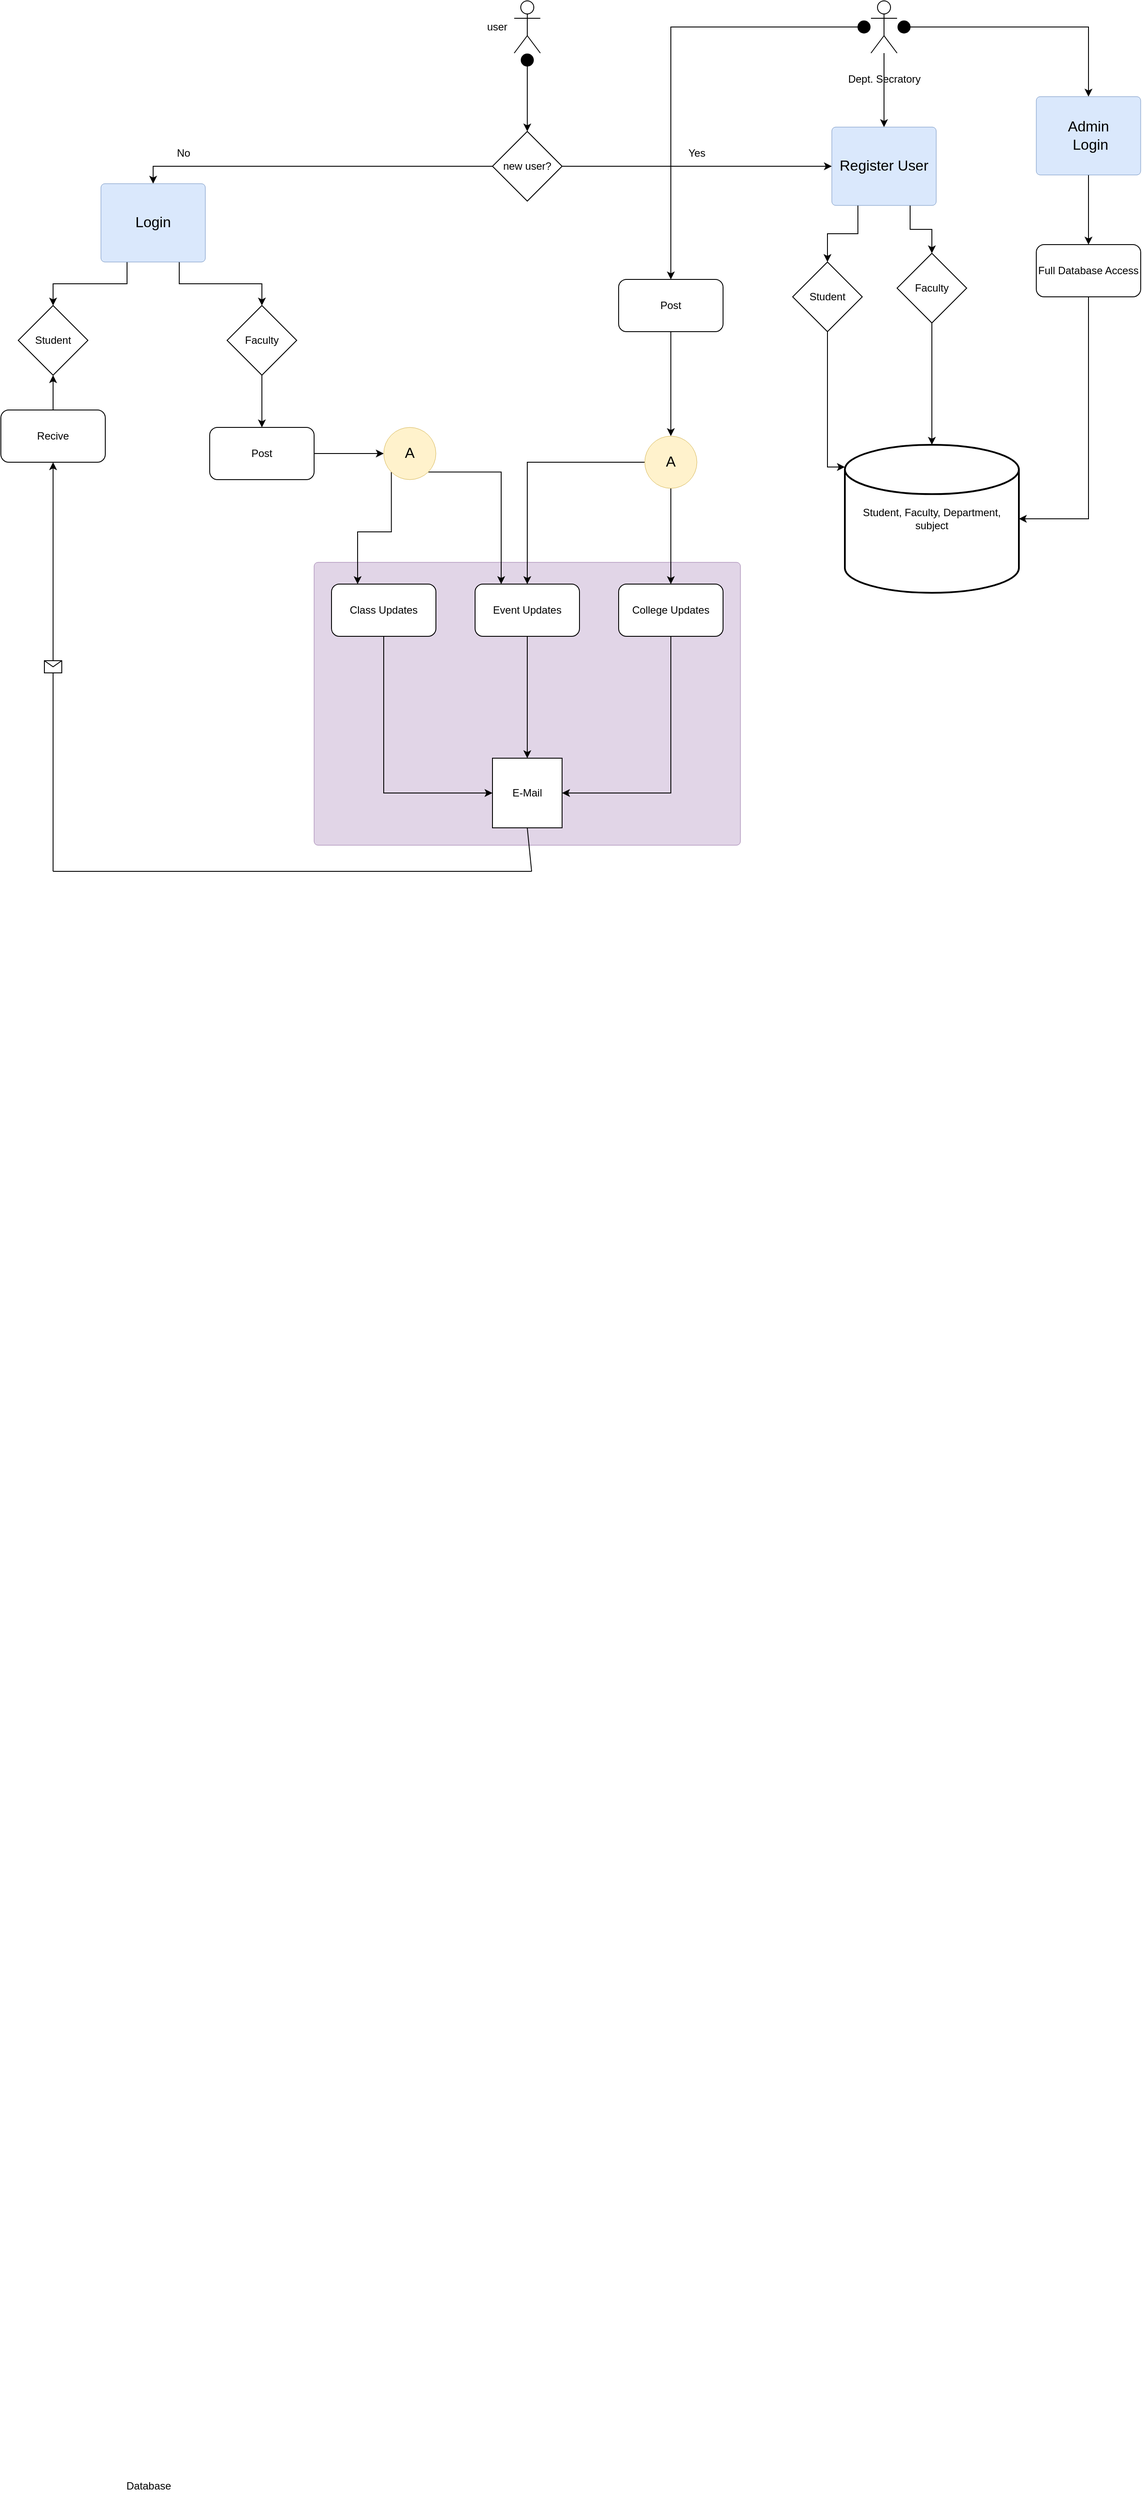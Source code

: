 <mxfile version="24.7.5">
  <diagram name="Page-1" id="j89aKlz93b5TGSYL8AUA">
    <mxGraphModel dx="1434" dy="2959" grid="1" gridSize="10" guides="1" tooltips="1" connect="1" arrows="1" fold="1" page="1" pageScale="1" pageWidth="850" pageHeight="1100" math="0" shadow="0">
      <root>
        <mxCell id="0" />
        <mxCell id="1" parent="0" />
        <mxCell id="ADhmlWPzkc6fnc0obbjc-43" value="" style="html=1;overflow=block;blockSpacing=1;whiteSpace=wrap;fontSize=13;spacing=9;strokeColor=#9673a6;rounded=1;absoluteArcSize=1;arcSize=9;fillColor=#e1d5e7;strokeWidth=NaN;lucidId=ZE8gJfJp3wk3;" parent="1" vertex="1">
          <mxGeometry x="870" y="-1505" width="490" height="325" as="geometry" />
        </mxCell>
        <mxCell id="AvRCRV11TRQ9OQ-fSeNe-3" style="edgeStyle=orthogonalEdgeStyle;rounded=0;orthogonalLoop=1;jettySize=auto;html=1;entryX=0.5;entryY=0;entryDx=0;entryDy=0;startArrow=circle;startFill=1;" parent="1" source="AvRCRV11TRQ9OQ-fSeNe-1" target="AvRCRV11TRQ9OQ-fSeNe-2" edge="1">
          <mxGeometry relative="1" as="geometry" />
        </mxCell>
        <mxCell id="AvRCRV11TRQ9OQ-fSeNe-1" value="" style="shape=umlActor;verticalLabelPosition=bottom;verticalAlign=top;html=1;outlineConnect=0;" parent="1" vertex="1">
          <mxGeometry x="1100" y="-2150" width="30" height="60" as="geometry" />
        </mxCell>
        <mxCell id="ADhmlWPzkc6fnc0obbjc-15" style="edgeStyle=orthogonalEdgeStyle;rounded=0;orthogonalLoop=1;jettySize=auto;html=1;exitX=0;exitY=0.5;exitDx=0;exitDy=0;entryX=0.5;entryY=0;entryDx=0;entryDy=0;startArrow=none;startFill=0;" parent="1" source="AvRCRV11TRQ9OQ-fSeNe-2" target="ADhmlWPzkc6fnc0obbjc-14" edge="1">
          <mxGeometry relative="1" as="geometry" />
        </mxCell>
        <mxCell id="ADhmlWPzkc6fnc0obbjc-40" style="edgeStyle=orthogonalEdgeStyle;rounded=0;orthogonalLoop=1;jettySize=auto;html=1;exitX=1;exitY=0.5;exitDx=0;exitDy=0;entryX=0;entryY=0.5;entryDx=0;entryDy=0;startArrow=none;startFill=0;" parent="1" source="AvRCRV11TRQ9OQ-fSeNe-2" target="ADhmlWPzkc6fnc0obbjc-3" edge="1">
          <mxGeometry relative="1" as="geometry" />
        </mxCell>
        <mxCell id="AvRCRV11TRQ9OQ-fSeNe-2" value="new user?" style="rhombus;whiteSpace=wrap;html=1;" parent="1" vertex="1">
          <mxGeometry x="1075" y="-2000" width="80" height="80" as="geometry" />
        </mxCell>
        <mxCell id="AvRCRV11TRQ9OQ-fSeNe-4" value="&lt;div&gt;user&lt;/div&gt;" style="text;html=1;align=center;verticalAlign=middle;resizable=0;points=[];autosize=1;strokeColor=none;fillColor=none;" parent="1" vertex="1">
          <mxGeometry x="1055" y="-2135" width="50" height="30" as="geometry" />
        </mxCell>
        <mxCell id="ADhmlWPzkc6fnc0obbjc-1" value="&lt;div&gt;Student, Faculty, Department,&lt;/div&gt;&lt;div&gt;subject&lt;br&gt;&lt;/div&gt;" style="strokeWidth=2;html=1;shape=mxgraph.flowchart.database;whiteSpace=wrap;" parent="1" vertex="1">
          <mxGeometry x="1480" y="-1640" width="200" height="170" as="geometry" />
        </mxCell>
        <mxCell id="ADhmlWPzkc6fnc0obbjc-2" value="&lt;div&gt;Database&lt;/div&gt;" style="text;html=1;align=center;verticalAlign=middle;whiteSpace=wrap;rounded=0;" parent="1" vertex="1">
          <mxGeometry x="650" y="690" width="60" height="30" as="geometry" />
        </mxCell>
        <mxCell id="ADhmlWPzkc6fnc0obbjc-25" style="edgeStyle=orthogonalEdgeStyle;rounded=0;orthogonalLoop=1;jettySize=auto;html=1;exitX=0.25;exitY=1;exitDx=0;exitDy=0;entryX=0.5;entryY=0;entryDx=0;entryDy=0;startArrow=none;startFill=0;" parent="1" source="ADhmlWPzkc6fnc0obbjc-3" target="ADhmlWPzkc6fnc0obbjc-5" edge="1">
          <mxGeometry relative="1" as="geometry" />
        </mxCell>
        <mxCell id="ADhmlWPzkc6fnc0obbjc-38" style="edgeStyle=orthogonalEdgeStyle;rounded=0;orthogonalLoop=1;jettySize=auto;html=1;exitX=0.75;exitY=1;exitDx=0;exitDy=0;entryX=0.5;entryY=0;entryDx=0;entryDy=0;startArrow=none;startFill=0;" parent="1" source="ADhmlWPzkc6fnc0obbjc-3" target="ADhmlWPzkc6fnc0obbjc-6" edge="1">
          <mxGeometry relative="1" as="geometry" />
        </mxCell>
        <mxCell id="ADhmlWPzkc6fnc0obbjc-3" value="Register User" style="html=1;overflow=block;blockSpacing=1;whiteSpace=wrap;fontSize=16.7;spacing=9;strokeColor=#6c8ebf;rounded=1;absoluteArcSize=1;arcSize=9;fillColor=#dae8fc;strokeWidth=NaN;lucidId=oy8gfB~6U9zj;" parent="1" vertex="1">
          <mxGeometry x="1465" y="-2005" width="120" height="90" as="geometry" />
        </mxCell>
        <mxCell id="ADhmlWPzkc6fnc0obbjc-5" value="&lt;div&gt;Student&lt;/div&gt;" style="rhombus;whiteSpace=wrap;html=1;" parent="1" vertex="1">
          <mxGeometry x="1420" y="-1850" width="80" height="80" as="geometry" />
        </mxCell>
        <mxCell id="ADhmlWPzkc6fnc0obbjc-37" style="edgeStyle=orthogonalEdgeStyle;rounded=0;orthogonalLoop=1;jettySize=auto;html=1;exitX=0.5;exitY=1;exitDx=0;exitDy=0;startArrow=none;startFill=0;" parent="1" source="ADhmlWPzkc6fnc0obbjc-6" target="ADhmlWPzkc6fnc0obbjc-1" edge="1">
          <mxGeometry relative="1" as="geometry" />
        </mxCell>
        <mxCell id="ADhmlWPzkc6fnc0obbjc-6" value="Faculty" style="rhombus;whiteSpace=wrap;html=1;" parent="1" vertex="1">
          <mxGeometry x="1540" y="-1860" width="80" height="80" as="geometry" />
        </mxCell>
        <mxCell id="ADhmlWPzkc6fnc0obbjc-22" style="edgeStyle=orthogonalEdgeStyle;rounded=0;orthogonalLoop=1;jettySize=auto;html=1;exitX=0.25;exitY=1;exitDx=0;exitDy=0;entryX=0.5;entryY=0;entryDx=0;entryDy=0;" parent="1" source="ADhmlWPzkc6fnc0obbjc-14" target="ADhmlWPzkc6fnc0obbjc-19" edge="1">
          <mxGeometry relative="1" as="geometry" />
        </mxCell>
        <mxCell id="ADhmlWPzkc6fnc0obbjc-41" style="edgeStyle=orthogonalEdgeStyle;rounded=0;orthogonalLoop=1;jettySize=auto;html=1;exitX=0.75;exitY=1;exitDx=0;exitDy=0;entryX=0.5;entryY=0;entryDx=0;entryDy=0;" parent="1" source="ADhmlWPzkc6fnc0obbjc-14" target="ADhmlWPzkc6fnc0obbjc-20" edge="1">
          <mxGeometry relative="1" as="geometry" />
        </mxCell>
        <mxCell id="ADhmlWPzkc6fnc0obbjc-14" value="Login" style="html=1;overflow=block;blockSpacing=1;whiteSpace=wrap;fontSize=16.7;spacing=9;strokeColor=#6c8ebf;rounded=1;absoluteArcSize=1;arcSize=9;fillColor=#dae8fc;strokeWidth=NaN;lucidId=oy8gfB~6U9zj;" parent="1" vertex="1">
          <mxGeometry x="625" y="-1940" width="120" height="90" as="geometry" />
        </mxCell>
        <mxCell id="ADhmlWPzkc6fnc0obbjc-16" value="No" style="text;html=1;align=center;verticalAlign=middle;whiteSpace=wrap;rounded=0;" parent="1" vertex="1">
          <mxGeometry x="690" y="-1990" width="60" height="30" as="geometry" />
        </mxCell>
        <mxCell id="ADhmlWPzkc6fnc0obbjc-17" value="Yes" style="text;html=1;align=center;verticalAlign=middle;whiteSpace=wrap;rounded=0;" parent="1" vertex="1">
          <mxGeometry x="1280" y="-1990" width="60" height="30" as="geometry" />
        </mxCell>
        <mxCell id="ADhmlWPzkc6fnc0obbjc-19" value="&lt;div&gt;Student&lt;/div&gt;" style="rhombus;whiteSpace=wrap;html=1;" parent="1" vertex="1">
          <mxGeometry x="530" y="-1800" width="80" height="80" as="geometry" />
        </mxCell>
        <mxCell id="ADhmlWPzkc6fnc0obbjc-56" style="edgeStyle=orthogonalEdgeStyle;rounded=0;orthogonalLoop=1;jettySize=auto;html=1;exitX=0.5;exitY=1;exitDx=0;exitDy=0;entryX=0.5;entryY=0;entryDx=0;entryDy=0;" parent="1" source="ADhmlWPzkc6fnc0obbjc-20" target="ADhmlWPzkc6fnc0obbjc-55" edge="1">
          <mxGeometry relative="1" as="geometry" />
        </mxCell>
        <mxCell id="ADhmlWPzkc6fnc0obbjc-20" value="Faculty" style="rhombus;whiteSpace=wrap;html=1;" parent="1" vertex="1">
          <mxGeometry x="770" y="-1800" width="80" height="80" as="geometry" />
        </mxCell>
        <mxCell id="ADhmlWPzkc6fnc0obbjc-27" value="Full Database Access" style="rounded=1;whiteSpace=wrap;html=1;" parent="1" vertex="1">
          <mxGeometry x="1700" y="-1870" width="120" height="60" as="geometry" />
        </mxCell>
        <mxCell id="ADhmlWPzkc6fnc0obbjc-33" style="edgeStyle=orthogonalEdgeStyle;rounded=0;orthogonalLoop=1;jettySize=auto;html=1;entryX=0.5;entryY=0;entryDx=0;entryDy=0;startArrow=circle;startFill=1;" parent="1" source="ADhmlWPzkc6fnc0obbjc-28" target="ADhmlWPzkc6fnc0obbjc-30" edge="1">
          <mxGeometry relative="1" as="geometry" />
        </mxCell>
        <mxCell id="ADhmlWPzkc6fnc0obbjc-39" style="edgeStyle=orthogonalEdgeStyle;rounded=0;orthogonalLoop=1;jettySize=auto;html=1;entryX=0.5;entryY=0;entryDx=0;entryDy=0;" parent="1" source="ADhmlWPzkc6fnc0obbjc-28" target="ADhmlWPzkc6fnc0obbjc-3" edge="1">
          <mxGeometry relative="1" as="geometry" />
        </mxCell>
        <mxCell id="oQRoViD-Vlb25wwIG34T-2" style="edgeStyle=orthogonalEdgeStyle;rounded=0;orthogonalLoop=1;jettySize=auto;html=1;entryX=0.5;entryY=0;entryDx=0;entryDy=0;startArrow=circle;startFill=1;" parent="1" source="ADhmlWPzkc6fnc0obbjc-28" target="oQRoViD-Vlb25wwIG34T-1" edge="1">
          <mxGeometry relative="1" as="geometry" />
        </mxCell>
        <mxCell id="ADhmlWPzkc6fnc0obbjc-28" value="&lt;div&gt;Dept. Secratory&lt;/div&gt;" style="shape=umlActor;verticalLabelPosition=bottom;verticalAlign=middle;html=1;outlineConnect=0;movable=1;resizable=1;rotatable=1;deletable=1;editable=1;locked=0;connectable=1;" parent="1" vertex="1">
          <mxGeometry x="1510" y="-2150" width="30" height="60" as="geometry" />
        </mxCell>
        <mxCell id="ADhmlWPzkc6fnc0obbjc-34" style="edgeStyle=orthogonalEdgeStyle;rounded=0;orthogonalLoop=1;jettySize=auto;html=1;exitX=0.5;exitY=1;exitDx=0;exitDy=0;entryX=0.5;entryY=0;entryDx=0;entryDy=0;startArrow=none;startFill=0;" parent="1" source="ADhmlWPzkc6fnc0obbjc-30" target="ADhmlWPzkc6fnc0obbjc-27" edge="1">
          <mxGeometry relative="1" as="geometry" />
        </mxCell>
        <mxCell id="ADhmlWPzkc6fnc0obbjc-30" value="&lt;div&gt;Admin&lt;/div&gt;&amp;nbsp;Login" style="html=1;overflow=block;blockSpacing=1;whiteSpace=wrap;fontSize=16.7;spacing=9;strokeColor=#6c8ebf;rounded=1;absoluteArcSize=1;arcSize=9;fillColor=#dae8fc;strokeWidth=NaN;lucidId=oy8gfB~6U9zj;" parent="1" vertex="1">
          <mxGeometry x="1700" y="-2040" width="120" height="90" as="geometry" />
        </mxCell>
        <mxCell id="ADhmlWPzkc6fnc0obbjc-35" style="edgeStyle=orthogonalEdgeStyle;rounded=0;orthogonalLoop=1;jettySize=auto;html=1;exitX=0.5;exitY=1;exitDx=0;exitDy=0;entryX=1;entryY=0.5;entryDx=0;entryDy=0;entryPerimeter=0;startArrow=none;startFill=0;" parent="1" source="ADhmlWPzkc6fnc0obbjc-27" target="ADhmlWPzkc6fnc0obbjc-1" edge="1">
          <mxGeometry relative="1" as="geometry" />
        </mxCell>
        <mxCell id="ADhmlWPzkc6fnc0obbjc-36" style="edgeStyle=orthogonalEdgeStyle;rounded=0;orthogonalLoop=1;jettySize=auto;html=1;exitX=0.5;exitY=1;exitDx=0;exitDy=0;entryX=0;entryY=0.15;entryDx=0;entryDy=0;entryPerimeter=0;startArrow=none;startFill=0;" parent="1" source="ADhmlWPzkc6fnc0obbjc-5" target="ADhmlWPzkc6fnc0obbjc-1" edge="1">
          <mxGeometry relative="1" as="geometry" />
        </mxCell>
        <mxCell id="ADhmlWPzkc6fnc0obbjc-44" value="E-Mail" style="whiteSpace=wrap;html=1;aspect=fixed;" parent="1" vertex="1">
          <mxGeometry x="1075" y="-1280" width="80" height="80" as="geometry" />
        </mxCell>
        <mxCell id="ADhmlWPzkc6fnc0obbjc-49" style="edgeStyle=orthogonalEdgeStyle;rounded=0;orthogonalLoop=1;jettySize=auto;html=1;exitX=0.5;exitY=1;exitDx=0;exitDy=0;entryX=0;entryY=0.5;entryDx=0;entryDy=0;" parent="1" source="ADhmlWPzkc6fnc0obbjc-46" target="ADhmlWPzkc6fnc0obbjc-44" edge="1">
          <mxGeometry relative="1" as="geometry" />
        </mxCell>
        <mxCell id="ADhmlWPzkc6fnc0obbjc-46" value="Class Updates" style="rounded=1;whiteSpace=wrap;html=1;" parent="1" vertex="1">
          <mxGeometry x="890" y="-1480" width="120" height="60" as="geometry" />
        </mxCell>
        <mxCell id="ADhmlWPzkc6fnc0obbjc-50" style="edgeStyle=orthogonalEdgeStyle;rounded=0;orthogonalLoop=1;jettySize=auto;html=1;exitX=0.5;exitY=1;exitDx=0;exitDy=0;entryX=0.5;entryY=0;entryDx=0;entryDy=0;" parent="1" source="ADhmlWPzkc6fnc0obbjc-47" target="ADhmlWPzkc6fnc0obbjc-44" edge="1">
          <mxGeometry relative="1" as="geometry" />
        </mxCell>
        <mxCell id="ADhmlWPzkc6fnc0obbjc-47" value="Event Updates" style="rounded=1;whiteSpace=wrap;html=1;" parent="1" vertex="1">
          <mxGeometry x="1055" y="-1480" width="120" height="60" as="geometry" />
        </mxCell>
        <mxCell id="ADhmlWPzkc6fnc0obbjc-51" style="edgeStyle=orthogonalEdgeStyle;rounded=0;orthogonalLoop=1;jettySize=auto;html=1;exitX=0.5;exitY=1;exitDx=0;exitDy=0;entryX=1;entryY=0.5;entryDx=0;entryDy=0;" parent="1" source="ADhmlWPzkc6fnc0obbjc-48" target="ADhmlWPzkc6fnc0obbjc-44" edge="1">
          <mxGeometry relative="1" as="geometry" />
        </mxCell>
        <mxCell id="ADhmlWPzkc6fnc0obbjc-48" value="&lt;div&gt;College Updates&lt;/div&gt;" style="rounded=1;whiteSpace=wrap;html=1;" parent="1" vertex="1">
          <mxGeometry x="1220" y="-1480" width="120" height="60" as="geometry" />
        </mxCell>
        <mxCell id="ADhmlWPzkc6fnc0obbjc-63" style="edgeStyle=orthogonalEdgeStyle;rounded=0;orthogonalLoop=1;jettySize=auto;html=1;exitX=1;exitY=0.5;exitDx=0;exitDy=0;entryX=0;entryY=0.5;entryDx=0;entryDy=0;startArrow=none;startFill=0;" parent="1" source="ADhmlWPzkc6fnc0obbjc-55" target="ADhmlWPzkc6fnc0obbjc-62" edge="1">
          <mxGeometry relative="1" as="geometry" />
        </mxCell>
        <mxCell id="ADhmlWPzkc6fnc0obbjc-55" value="Post" style="rounded=1;whiteSpace=wrap;html=1;" parent="1" vertex="1">
          <mxGeometry x="750" y="-1660" width="120" height="60" as="geometry" />
        </mxCell>
        <mxCell id="ADhmlWPzkc6fnc0obbjc-60" style="edgeStyle=orthogonalEdgeStyle;rounded=0;orthogonalLoop=1;jettySize=auto;html=1;exitX=0.5;exitY=1;exitDx=0;exitDy=0;entryX=0.5;entryY=0;entryDx=0;entryDy=0;startArrow=none;startFill=0;" parent="1" source="ADhmlWPzkc6fnc0obbjc-57" target="ADhmlWPzkc6fnc0obbjc-48" edge="1">
          <mxGeometry relative="1" as="geometry" />
        </mxCell>
        <mxCell id="ADhmlWPzkc6fnc0obbjc-61" style="edgeStyle=orthogonalEdgeStyle;rounded=0;orthogonalLoop=1;jettySize=auto;html=1;exitX=0;exitY=0.5;exitDx=0;exitDy=0;entryX=0.5;entryY=0;entryDx=0;entryDy=0;startArrow=none;startFill=0;" parent="1" source="ADhmlWPzkc6fnc0obbjc-57" target="ADhmlWPzkc6fnc0obbjc-47" edge="1">
          <mxGeometry relative="1" as="geometry" />
        </mxCell>
        <mxCell id="ADhmlWPzkc6fnc0obbjc-57" value="A" style="html=1;overflow=block;blockSpacing=1;whiteSpace=wrap;ellipse;fontSize=16.8;align=center;spacing=3.8;strokeColor=#d6b656;rounded=1;absoluteArcSize=1;arcSize=12;fillColor=#fff2cc;strokeWidth=NaN;lucidId=lk9gmiahgrI7;" parent="1" vertex="1">
          <mxGeometry x="1250" y="-1650" width="60" height="60" as="geometry" />
        </mxCell>
        <mxCell id="ADhmlWPzkc6fnc0obbjc-64" style="edgeStyle=orthogonalEdgeStyle;rounded=0;orthogonalLoop=1;jettySize=auto;html=1;exitX=0;exitY=1;exitDx=0;exitDy=0;entryX=0.25;entryY=0;entryDx=0;entryDy=0;startArrow=none;startFill=0;" parent="1" source="ADhmlWPzkc6fnc0obbjc-62" target="ADhmlWPzkc6fnc0obbjc-46" edge="1">
          <mxGeometry relative="1" as="geometry" />
        </mxCell>
        <mxCell id="ADhmlWPzkc6fnc0obbjc-65" style="edgeStyle=orthogonalEdgeStyle;rounded=0;orthogonalLoop=1;jettySize=auto;html=1;exitX=1;exitY=1;exitDx=0;exitDy=0;entryX=0.25;entryY=0;entryDx=0;entryDy=0;startArrow=none;startFill=0;" parent="1" source="ADhmlWPzkc6fnc0obbjc-62" target="ADhmlWPzkc6fnc0obbjc-47" edge="1">
          <mxGeometry relative="1" as="geometry" />
        </mxCell>
        <mxCell id="ADhmlWPzkc6fnc0obbjc-62" value="A" style="html=1;overflow=block;blockSpacing=1;whiteSpace=wrap;ellipse;fontSize=16.8;align=center;spacing=3.8;strokeColor=#d6b656;rounded=1;absoluteArcSize=1;arcSize=12;fillColor=#fff2cc;strokeWidth=NaN;lucidId=lk9gmiahgrI7;" parent="1" vertex="1">
          <mxGeometry x="950" y="-1660" width="60" height="60" as="geometry" />
        </mxCell>
        <mxCell id="ADhmlWPzkc6fnc0obbjc-66" value="" style="endArrow=classic;html=1;rounded=0;jumpStyle=arc;entryX=0.5;entryY=1;entryDx=0;entryDy=0;" parent="1" target="ADhmlWPzkc6fnc0obbjc-70" edge="1">
          <mxGeometry relative="1" as="geometry">
            <mxPoint x="570" y="-1150" as="sourcePoint" />
            <mxPoint x="570" y="-1590" as="targetPoint" />
          </mxGeometry>
        </mxCell>
        <mxCell id="ADhmlWPzkc6fnc0obbjc-67" value="" style="shape=message;html=1;outlineConnect=0;" parent="ADhmlWPzkc6fnc0obbjc-66" vertex="1">
          <mxGeometry width="20" height="14" relative="1" as="geometry">
            <mxPoint x="-10" y="-7" as="offset" />
          </mxGeometry>
        </mxCell>
        <mxCell id="ADhmlWPzkc6fnc0obbjc-68" value="" style="endArrow=none;html=1;rounded=0;" parent="1" edge="1">
          <mxGeometry width="50" height="50" relative="1" as="geometry">
            <mxPoint x="570" y="-1150" as="sourcePoint" />
            <mxPoint x="1120" y="-1150" as="targetPoint" />
          </mxGeometry>
        </mxCell>
        <mxCell id="ADhmlWPzkc6fnc0obbjc-69" value="" style="endArrow=none;html=1;rounded=0;entryX=0.5;entryY=1;entryDx=0;entryDy=0;" parent="1" target="ADhmlWPzkc6fnc0obbjc-44" edge="1">
          <mxGeometry width="50" height="50" relative="1" as="geometry">
            <mxPoint x="1120" y="-1150" as="sourcePoint" />
            <mxPoint x="1160" y="-1120" as="targetPoint" />
          </mxGeometry>
        </mxCell>
        <mxCell id="ADhmlWPzkc6fnc0obbjc-71" style="edgeStyle=orthogonalEdgeStyle;rounded=0;orthogonalLoop=1;jettySize=auto;html=1;exitX=0.5;exitY=0;exitDx=0;exitDy=0;entryX=0.5;entryY=1;entryDx=0;entryDy=0;" parent="1" source="ADhmlWPzkc6fnc0obbjc-70" target="ADhmlWPzkc6fnc0obbjc-19" edge="1">
          <mxGeometry relative="1" as="geometry" />
        </mxCell>
        <mxCell id="ADhmlWPzkc6fnc0obbjc-70" value="Recive" style="rounded=1;whiteSpace=wrap;html=1;" parent="1" vertex="1">
          <mxGeometry x="510" y="-1680" width="120" height="60" as="geometry" />
        </mxCell>
        <mxCell id="oQRoViD-Vlb25wwIG34T-3" style="edgeStyle=orthogonalEdgeStyle;rounded=0;orthogonalLoop=1;jettySize=auto;html=1;exitX=0.5;exitY=1;exitDx=0;exitDy=0;entryX=0.5;entryY=0;entryDx=0;entryDy=0;" parent="1" source="oQRoViD-Vlb25wwIG34T-1" target="ADhmlWPzkc6fnc0obbjc-57" edge="1">
          <mxGeometry relative="1" as="geometry" />
        </mxCell>
        <mxCell id="oQRoViD-Vlb25wwIG34T-1" value="Post" style="rounded=1;whiteSpace=wrap;html=1;" parent="1" vertex="1">
          <mxGeometry x="1220" y="-1830" width="120" height="60" as="geometry" />
        </mxCell>
      </root>
    </mxGraphModel>
  </diagram>
</mxfile>
